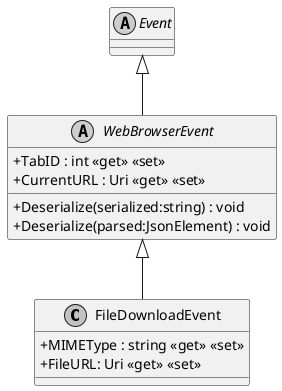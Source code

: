 @startuml
skinparam monochrome true
skinparam classAttributeIconSize 0

class FileDownloadEvent {
    + MIMEType : string <<get>> <<set>>
    + FileURL: Uri <<get>> <<set>>
}
abstract class WebBrowserEvent {
    + TabID : int <<get>> <<set>>
    + Deserialize(serialized:string) : void
    + Deserialize(parsed:JsonElement) : void
    + CurrentURL : Uri <<get>> <<set>>
}
abstract class Event
WebBrowserEvent <|-- FileDownloadEvent
Event <|-- WebBrowserEvent
@enduml
